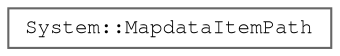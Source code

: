 digraph "Graphical Class Hierarchy"
{
 // LATEX_PDF_SIZE
  bgcolor="transparent";
  edge [fontname=FreeMono,fontsize=10,labelfontname=FreeMono,labelfontsize=10];
  node [fontname=FreeMono,fontsize=10,shape=box,height=0.2,width=0.4];
  rankdir="LR";
  Node0 [label="System::MapdataItemPath",height=0.2,width=0.4,color="grey40", fillcolor="white", style="filled",URL="$class_system_1_1_mapdata_item_path.html",tooltip=" "];
}
